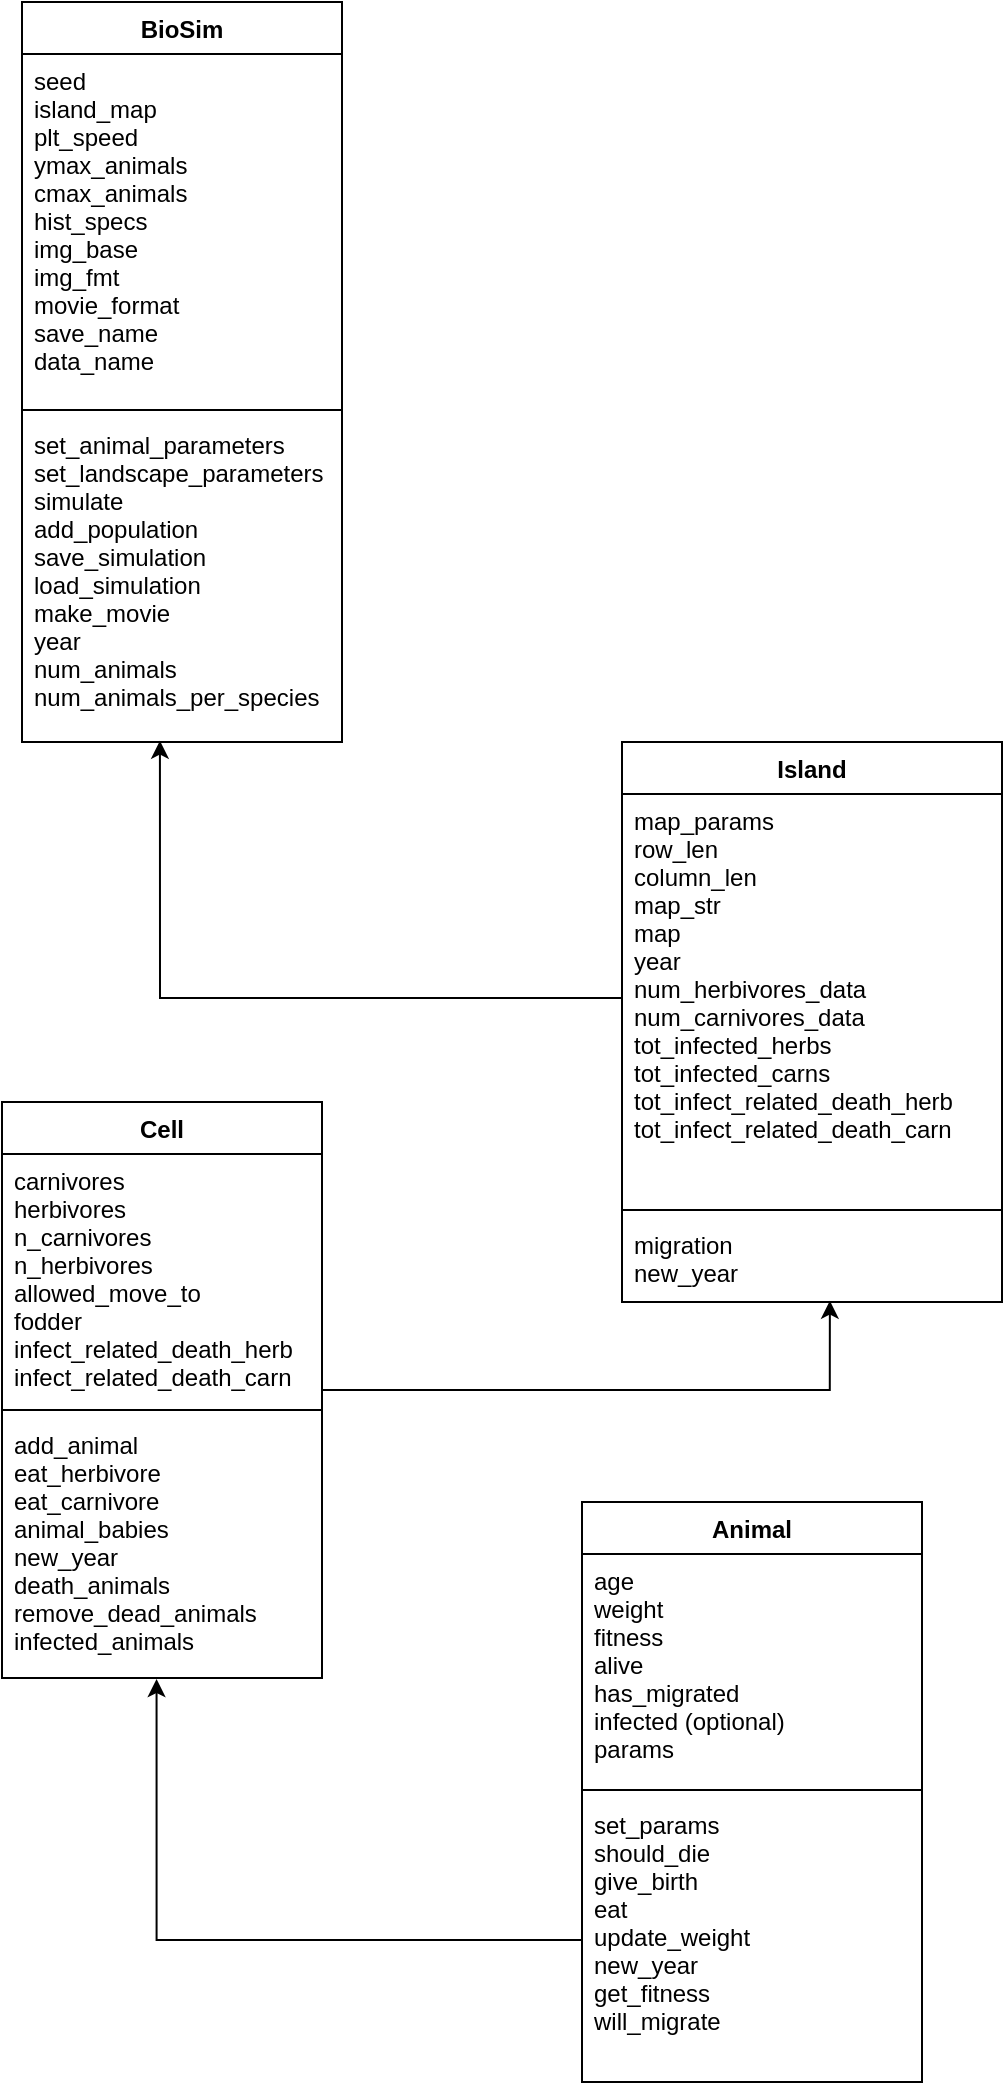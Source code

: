 <mxfile version="13.2.6" type="device"><diagram id="B19Qh_uqcQA7wfIOtv0X" name="Page-1"><mxGraphModel dx="1102" dy="560" grid="1" gridSize="10" guides="1" tooltips="1" connect="1" arrows="1" fold="1" page="1" pageScale="1" pageWidth="827" pageHeight="1169" math="0" shadow="0"><root><mxCell id="0"/><mxCell id="1" parent="0"/><mxCell id="_R8aKu4tsstRDM2fdYPQ-1" value="BioSim" style="swimlane;fontStyle=1;align=center;verticalAlign=top;childLayout=stackLayout;horizontal=1;startSize=26;horizontalStack=0;resizeParent=1;resizeParentMax=0;resizeLast=0;collapsible=1;marginBottom=0;" vertex="1" parent="1"><mxGeometry x="210" y="60" width="160" height="370" as="geometry"/></mxCell><mxCell id="_R8aKu4tsstRDM2fdYPQ-2" value="seed&#10;island_map&#10;plt_speed&#10;ymax_animals&#10;cmax_animals&#10;hist_specs&#10;img_base&#10;img_fmt&#10;movie_format&#10;save_name&#10;data_name" style="text;strokeColor=none;fillColor=none;align=left;verticalAlign=top;spacingLeft=4;spacingRight=4;overflow=hidden;rotatable=0;points=[[0,0.5],[1,0.5]];portConstraint=eastwest;" vertex="1" parent="_R8aKu4tsstRDM2fdYPQ-1"><mxGeometry y="26" width="160" height="174" as="geometry"/></mxCell><mxCell id="_R8aKu4tsstRDM2fdYPQ-3" value="" style="line;strokeWidth=1;fillColor=none;align=left;verticalAlign=middle;spacingTop=-1;spacingLeft=3;spacingRight=3;rotatable=0;labelPosition=right;points=[];portConstraint=eastwest;" vertex="1" parent="_R8aKu4tsstRDM2fdYPQ-1"><mxGeometry y="200" width="160" height="8" as="geometry"/></mxCell><mxCell id="_R8aKu4tsstRDM2fdYPQ-4" value="set_animal_parameters&#10;set_landscape_parameters&#10;simulate&#10;add_population&#10;save_simulation&#10;load_simulation&#10;make_movie&#10;year&#10;num_animals&#10;num_animals_per_species" style="text;strokeColor=none;fillColor=none;align=left;verticalAlign=top;spacingLeft=4;spacingRight=4;overflow=hidden;rotatable=0;points=[[0,0.5],[1,0.5]];portConstraint=eastwest;" vertex="1" parent="_R8aKu4tsstRDM2fdYPQ-1"><mxGeometry y="208" width="160" height="162" as="geometry"/></mxCell><mxCell id="_R8aKu4tsstRDM2fdYPQ-5" value="Island" style="swimlane;fontStyle=1;align=center;verticalAlign=top;childLayout=stackLayout;horizontal=1;startSize=26;horizontalStack=0;resizeParent=1;resizeParentMax=0;resizeLast=0;collapsible=1;marginBottom=0;" vertex="1" parent="1"><mxGeometry x="510" y="430" width="190" height="280" as="geometry"/></mxCell><mxCell id="_R8aKu4tsstRDM2fdYPQ-6" value="map_params&#10;row_len&#10;column_len&#10;map_str&#10;map&#10;year&#10;num_herbivores_data&#10;num_carnivores_data&#10;tot_infected_herbs&#10;tot_infected_carns&#10;tot_infect_related_death_herb&#10;tot_infect_related_death_carn" style="text;strokeColor=none;fillColor=none;align=left;verticalAlign=top;spacingLeft=4;spacingRight=4;overflow=hidden;rotatable=0;points=[[0,0.5],[1,0.5]];portConstraint=eastwest;" vertex="1" parent="_R8aKu4tsstRDM2fdYPQ-5"><mxGeometry y="26" width="190" height="204" as="geometry"/></mxCell><mxCell id="_R8aKu4tsstRDM2fdYPQ-7" value="" style="line;strokeWidth=1;fillColor=none;align=left;verticalAlign=middle;spacingTop=-1;spacingLeft=3;spacingRight=3;rotatable=0;labelPosition=right;points=[];portConstraint=eastwest;" vertex="1" parent="_R8aKu4tsstRDM2fdYPQ-5"><mxGeometry y="230" width="190" height="8" as="geometry"/></mxCell><mxCell id="_R8aKu4tsstRDM2fdYPQ-8" value="migration&#10;new_year" style="text;strokeColor=none;fillColor=none;align=left;verticalAlign=top;spacingLeft=4;spacingRight=4;overflow=hidden;rotatable=0;points=[[0,0.5],[1,0.5]];portConstraint=eastwest;" vertex="1" parent="_R8aKu4tsstRDM2fdYPQ-5"><mxGeometry y="238" width="190" height="42" as="geometry"/></mxCell><mxCell id="_R8aKu4tsstRDM2fdYPQ-10" style="edgeStyle=orthogonalEdgeStyle;rounded=0;orthogonalLoop=1;jettySize=auto;html=1;entryX=0.431;entryY=0.996;entryDx=0;entryDy=0;entryPerimeter=0;" edge="1" parent="1" source="_R8aKu4tsstRDM2fdYPQ-6" target="_R8aKu4tsstRDM2fdYPQ-4"><mxGeometry relative="1" as="geometry"/></mxCell><mxCell id="_R8aKu4tsstRDM2fdYPQ-29" style="edgeStyle=orthogonalEdgeStyle;rounded=0;orthogonalLoop=1;jettySize=auto;html=1;entryX=0.547;entryY=0.984;entryDx=0;entryDy=0;entryPerimeter=0;" edge="1" parent="1" source="_R8aKu4tsstRDM2fdYPQ-11" target="_R8aKu4tsstRDM2fdYPQ-8"><mxGeometry relative="1" as="geometry"/></mxCell><mxCell id="_R8aKu4tsstRDM2fdYPQ-11" value="Cell" style="swimlane;fontStyle=1;align=center;verticalAlign=top;childLayout=stackLayout;horizontal=1;startSize=26;horizontalStack=0;resizeParent=1;resizeParentMax=0;resizeLast=0;collapsible=1;marginBottom=0;" vertex="1" parent="1"><mxGeometry x="200" y="610" width="160" height="288" as="geometry"/></mxCell><mxCell id="_R8aKu4tsstRDM2fdYPQ-12" value="carnivores&#10;herbivores &#10;n_carnivores&#10;n_herbivores&#10;allowed_move_to&#10;fodder&#10;infect_related_death_herb&#10;infect_related_death_carn&#10;&#10;" style="text;strokeColor=none;fillColor=none;align=left;verticalAlign=top;spacingLeft=4;spacingRight=4;overflow=hidden;rotatable=0;points=[[0,0.5],[1,0.5]];portConstraint=eastwest;" vertex="1" parent="_R8aKu4tsstRDM2fdYPQ-11"><mxGeometry y="26" width="160" height="124" as="geometry"/></mxCell><mxCell id="_R8aKu4tsstRDM2fdYPQ-13" value="" style="line;strokeWidth=1;fillColor=none;align=left;verticalAlign=middle;spacingTop=-1;spacingLeft=3;spacingRight=3;rotatable=0;labelPosition=right;points=[];portConstraint=eastwest;" vertex="1" parent="_R8aKu4tsstRDM2fdYPQ-11"><mxGeometry y="150" width="160" height="8" as="geometry"/></mxCell><mxCell id="_R8aKu4tsstRDM2fdYPQ-14" value="add_animal&#10;eat_herbivore&#10;eat_carnivore&#10;animal_babies&#10;new_year&#10;death_animals&#10;remove_dead_animals&#10;infected_animals&#10;" style="text;strokeColor=none;fillColor=none;align=left;verticalAlign=top;spacingLeft=4;spacingRight=4;overflow=hidden;rotatable=0;points=[[0,0.5],[1,0.5]];portConstraint=eastwest;" vertex="1" parent="_R8aKu4tsstRDM2fdYPQ-11"><mxGeometry y="158" width="160" height="130" as="geometry"/></mxCell><mxCell id="_R8aKu4tsstRDM2fdYPQ-30" value="Animal" style="swimlane;fontStyle=1;align=center;verticalAlign=top;childLayout=stackLayout;horizontal=1;startSize=26;horizontalStack=0;resizeParent=1;resizeParentMax=0;resizeLast=0;collapsible=1;marginBottom=0;" vertex="1" parent="1"><mxGeometry x="490" y="810" width="170" height="290" as="geometry"/></mxCell><mxCell id="_R8aKu4tsstRDM2fdYPQ-31" value="age&#10;weight&#10;fitness&#10;alive&#10;has_migrated&#10;infected (optional)&#10;params" style="text;strokeColor=none;fillColor=none;align=left;verticalAlign=top;spacingLeft=4;spacingRight=4;overflow=hidden;rotatable=0;points=[[0,0.5],[1,0.5]];portConstraint=eastwest;" vertex="1" parent="_R8aKu4tsstRDM2fdYPQ-30"><mxGeometry y="26" width="170" height="114" as="geometry"/></mxCell><mxCell id="_R8aKu4tsstRDM2fdYPQ-32" value="" style="line;strokeWidth=1;fillColor=none;align=left;verticalAlign=middle;spacingTop=-1;spacingLeft=3;spacingRight=3;rotatable=0;labelPosition=right;points=[];portConstraint=eastwest;" vertex="1" parent="_R8aKu4tsstRDM2fdYPQ-30"><mxGeometry y="140" width="170" height="8" as="geometry"/></mxCell><mxCell id="_R8aKu4tsstRDM2fdYPQ-33" value="set_params&#10;should_die&#10;give_birth&#10;eat&#10;update_weight&#10;new_year&#10;get_fitness&#10;will_migrate" style="text;strokeColor=none;fillColor=none;align=left;verticalAlign=top;spacingLeft=4;spacingRight=4;overflow=hidden;rotatable=0;points=[[0,0.5],[1,0.5]];portConstraint=eastwest;" vertex="1" parent="_R8aKu4tsstRDM2fdYPQ-30"><mxGeometry y="148" width="170" height="142" as="geometry"/></mxCell><mxCell id="_R8aKu4tsstRDM2fdYPQ-42" style="edgeStyle=orthogonalEdgeStyle;rounded=0;orthogonalLoop=1;jettySize=auto;html=1;entryX=0.483;entryY=1.004;entryDx=0;entryDy=0;entryPerimeter=0;" edge="1" parent="1" source="_R8aKu4tsstRDM2fdYPQ-33" target="_R8aKu4tsstRDM2fdYPQ-14"><mxGeometry relative="1" as="geometry"/></mxCell></root></mxGraphModel></diagram></mxfile>